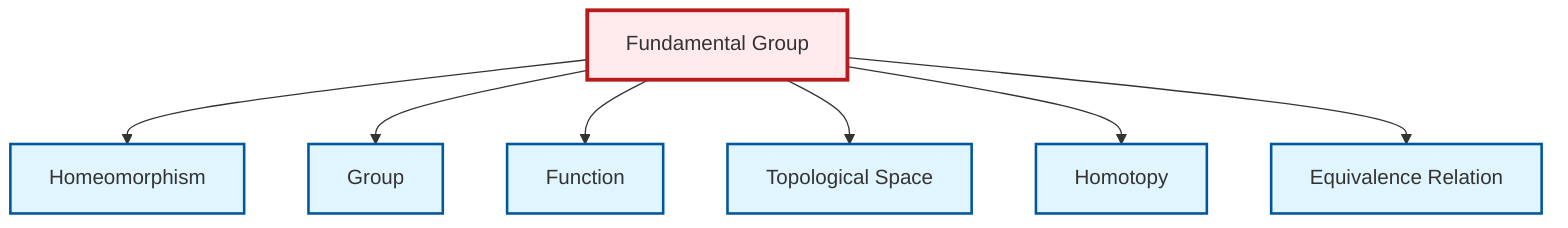 graph TD
    classDef definition fill:#e1f5fe,stroke:#01579b,stroke-width:2px
    classDef theorem fill:#f3e5f5,stroke:#4a148c,stroke-width:2px
    classDef axiom fill:#fff3e0,stroke:#e65100,stroke-width:2px
    classDef example fill:#e8f5e9,stroke:#1b5e20,stroke-width:2px
    classDef current fill:#ffebee,stroke:#b71c1c,stroke-width:3px
    def-equivalence-relation["Equivalence Relation"]:::definition
    def-topological-space["Topological Space"]:::definition
    def-homeomorphism["Homeomorphism"]:::definition
    def-fundamental-group["Fundamental Group"]:::definition
    def-function["Function"]:::definition
    def-homotopy["Homotopy"]:::definition
    def-group["Group"]:::definition
    def-fundamental-group --> def-homeomorphism
    def-fundamental-group --> def-group
    def-fundamental-group --> def-function
    def-fundamental-group --> def-topological-space
    def-fundamental-group --> def-homotopy
    def-fundamental-group --> def-equivalence-relation
    class def-fundamental-group current
